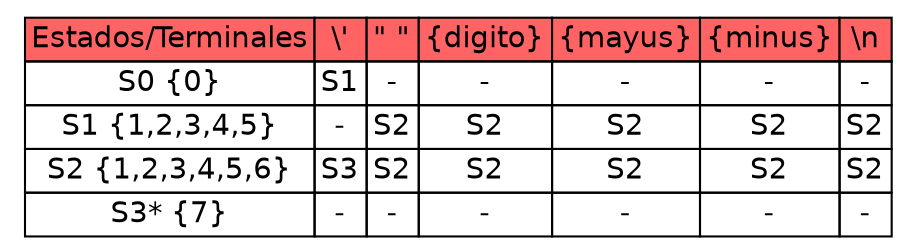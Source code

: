 digraph G {
    rankdir=LR
    node [shape=none fontname=Helvetica]

    A [label=<
      <TABLE BORDER="0" CELLBORDER="1" CELLSPACING="0">
       <TR>
<TD BGCOLOR="#ff6363">Estados/Terminales</TD>
<TD BGCOLOR="#ff6363">\\'</TD>
<TD BGCOLOR="#ff6363">" "</TD>
<TD BGCOLOR="#ff6363">{digito}</TD>
<TD BGCOLOR="#ff6363">{mayus}</TD>
<TD BGCOLOR="#ff6363">{minus}</TD>
<TD BGCOLOR="#ff6363">\\n</TD>
</TR>
<TR>
<TD>S0 {0}</TD>
<TD>S1</TD>
<TD>-</TD>
<TD>-</TD>
<TD>-</TD>
<TD>-</TD>
<TD>-</TD>
</TR>
<TR>
<TD>S1 {1,2,3,4,5}</TD>
<TD>-</TD>
<TD>S2</TD>
<TD>S2</TD>
<TD>S2</TD>
<TD>S2</TD>
<TD>S2</TD>
</TR>
<TR>
<TD>S2 {1,2,3,4,5,6}</TD>
<TD>S3</TD>
<TD>S2</TD>
<TD>S2</TD>
<TD>S2</TD>
<TD>S2</TD>
<TD>S2</TD>
</TR>
<TR>
<TD>S3* {7}</TD>
<TD>-</TD>
<TD>-</TD>
<TD>-</TD>
<TD>-</TD>
<TD>-</TD>
<TD>-</TD>
</TR>
</TABLE>
    >];
}
